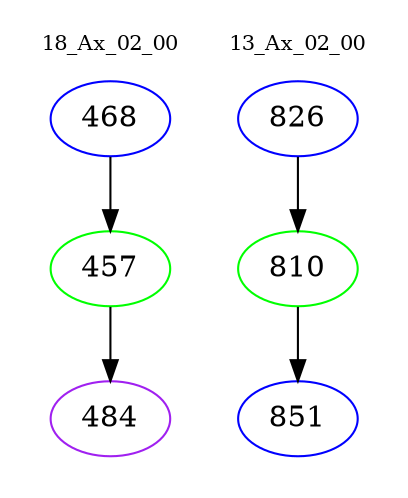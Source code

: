 digraph{
subgraph cluster_0 {
color = white
label = "18_Ax_02_00";
fontsize=10;
T0_468 [label="468", color="blue"]
T0_468 -> T0_457 [color="black"]
T0_457 [label="457", color="green"]
T0_457 -> T0_484 [color="black"]
T0_484 [label="484", color="purple"]
}
subgraph cluster_1 {
color = white
label = "13_Ax_02_00";
fontsize=10;
T1_826 [label="826", color="blue"]
T1_826 -> T1_810 [color="black"]
T1_810 [label="810", color="green"]
T1_810 -> T1_851 [color="black"]
T1_851 [label="851", color="blue"]
}
}
